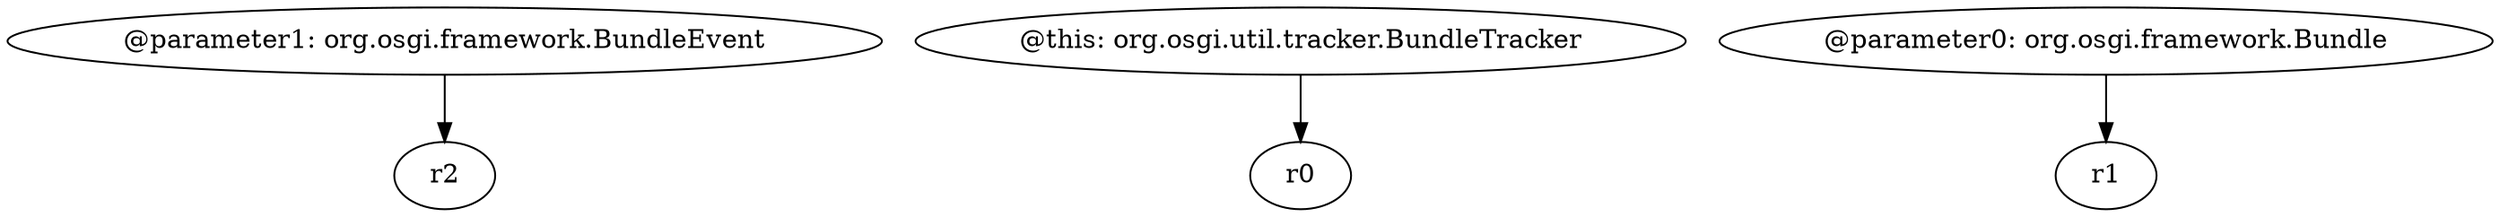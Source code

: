 digraph g {
0[label="@parameter1: org.osgi.framework.BundleEvent"]
1[label="r2"]
0->1[label=""]
2[label="@this: org.osgi.util.tracker.BundleTracker"]
3[label="r0"]
2->3[label=""]
4[label="@parameter0: org.osgi.framework.Bundle"]
5[label="r1"]
4->5[label=""]
}